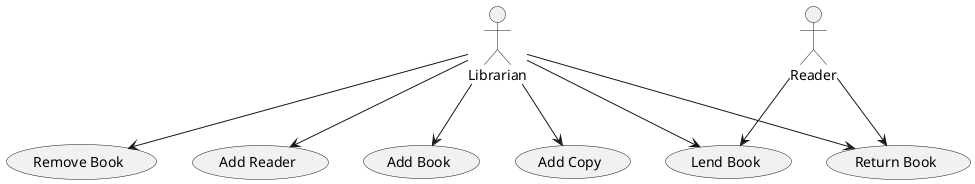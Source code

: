 @startuml usecase
actor Librarian
actor Reader

usecase "Add Book" as UC1
usecase "Add Copy" as UC2
usecase "Remove Book" as UC3
usecase "Lend Book" as UC4
usecase "Return Book" as UC5
usecase "Add Reader" as UC6

Librarian --> UC1
Librarian --> UC2
Librarian --> UC3
Librarian --> UC4
Librarian --> UC5
Librarian --> UC6

Reader --> UC4
Reader --> UC5
@enduml
